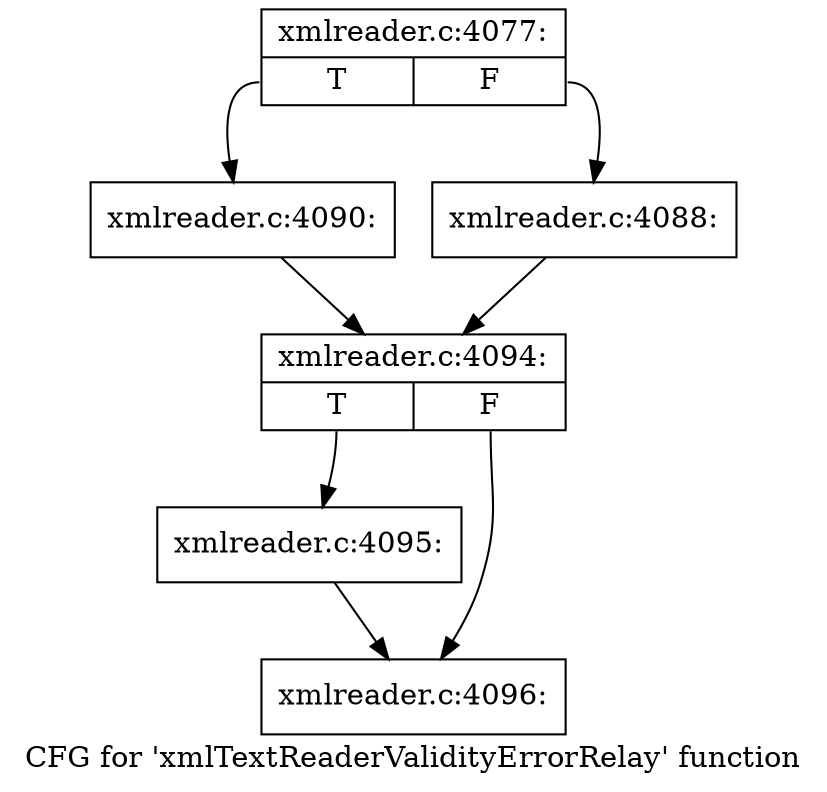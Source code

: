 digraph "CFG for 'xmlTextReaderValidityErrorRelay' function" {
	label="CFG for 'xmlTextReaderValidityErrorRelay' function";

	Node0x55e4495fcf10 [shape=record,label="{xmlreader.c:4077:|{<s0>T|<s1>F}}"];
	Node0x55e4495fcf10:s0 -> Node0x55e449254560;
	Node0x55e4495fcf10:s1 -> Node0x55e4492544c0;
	Node0x55e4492544c0 [shape=record,label="{xmlreader.c:4088:}"];
	Node0x55e4492544c0 -> Node0x55e449254510;
	Node0x55e449254560 [shape=record,label="{xmlreader.c:4090:}"];
	Node0x55e449254560 -> Node0x55e449254510;
	Node0x55e449254510 [shape=record,label="{xmlreader.c:4094:|{<s0>T|<s1>F}}"];
	Node0x55e449254510:s0 -> Node0x55e449255340;
	Node0x55e449254510:s1 -> Node0x55e449255390;
	Node0x55e449255340 [shape=record,label="{xmlreader.c:4095:}"];
	Node0x55e449255340 -> Node0x55e449255390;
	Node0x55e449255390 [shape=record,label="{xmlreader.c:4096:}"];
}
